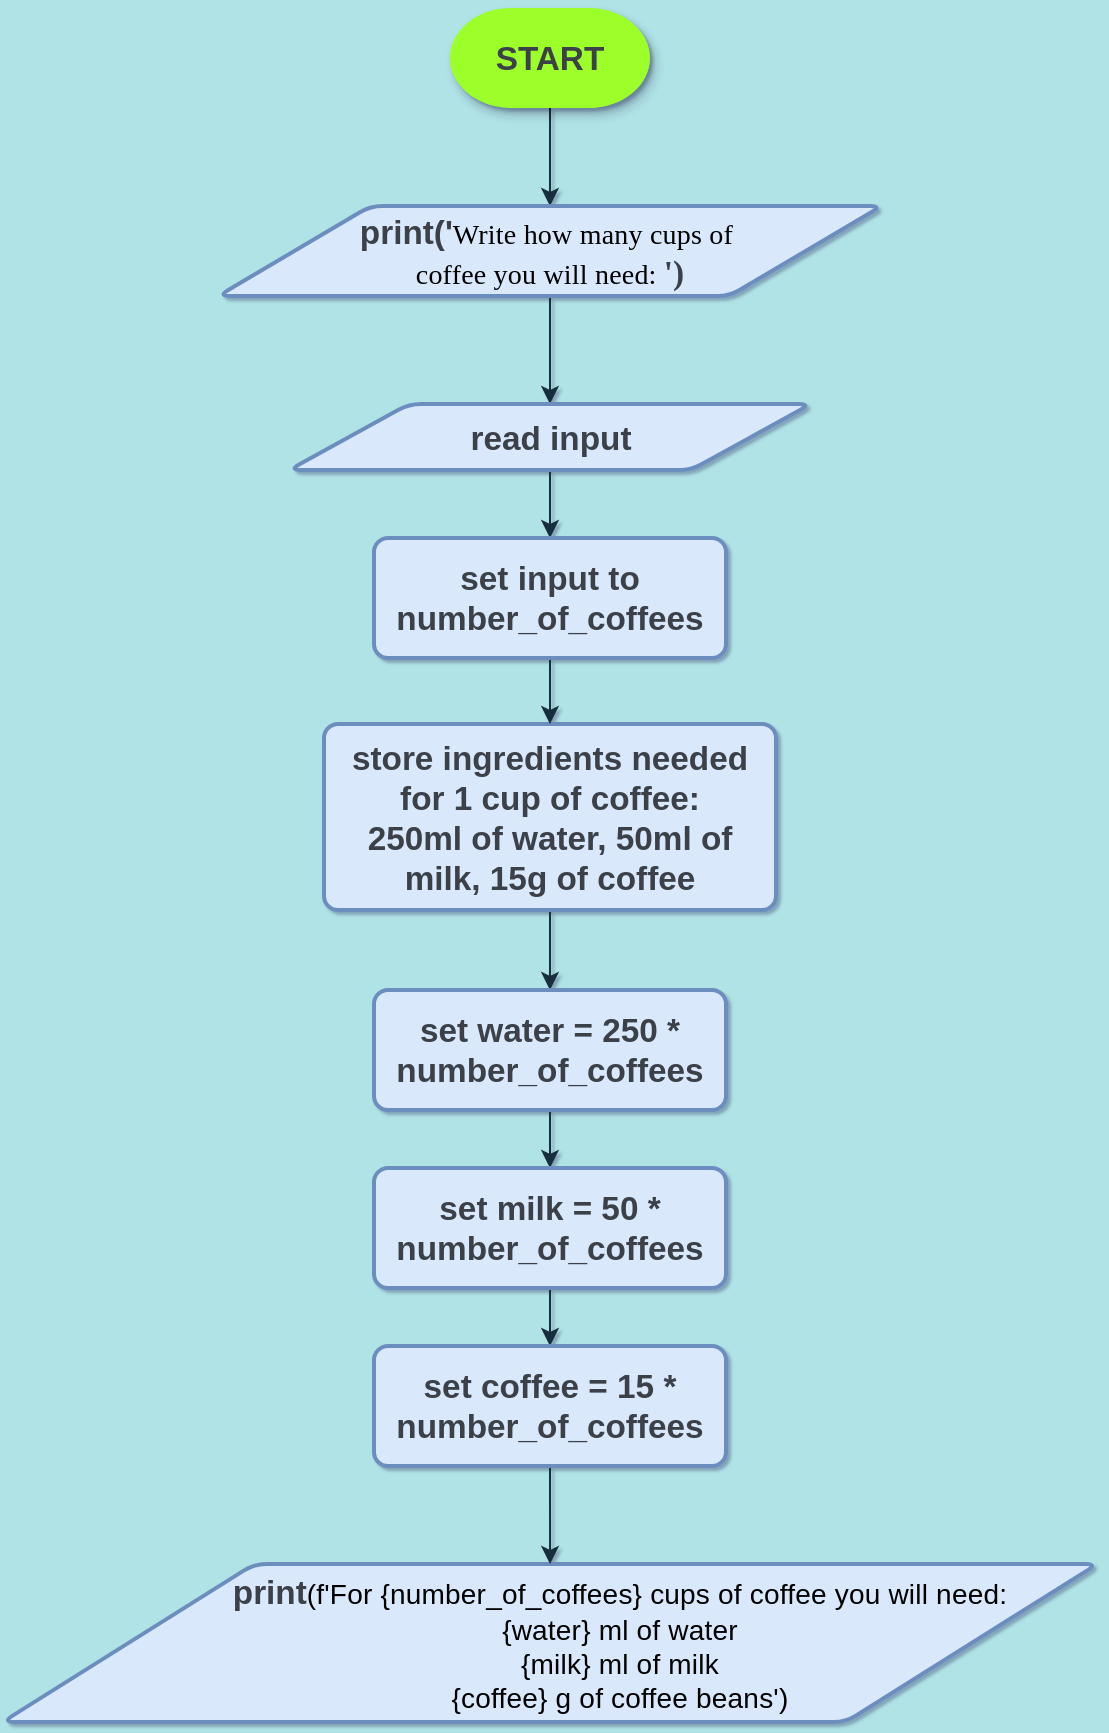 <mxfile version="17.1.4" type="github">
  <diagram id="PytP8Wswj9kthYlsGdSM" name="Page-1">
    <mxGraphModel dx="782" dy="625" grid="0" gridSize="10" guides="1" tooltips="1" connect="1" arrows="1" fold="1" page="0" pageScale="1" pageWidth="827" pageHeight="1169" background="#B0E3E6" math="0" shadow="1">
      <root>
        <mxCell id="0" />
        <mxCell id="1" parent="0" />
        <mxCell id="hGJVld8CSl8fJOH9gkfD-3" value="" style="edgeStyle=orthogonalEdgeStyle;curved=0;rounded=1;sketch=0;orthogonalLoop=1;jettySize=auto;html=1;fontFamily=Verdana;fontColor=#1A1A1A;strokeColor=#182E3E;" edge="1" parent="1" source="hGJVld8CSl8fJOH9gkfD-1" target="hGJVld8CSl8fJOH9gkfD-2">
          <mxGeometry relative="1" as="geometry" />
        </mxCell>
        <mxCell id="hGJVld8CSl8fJOH9gkfD-1" value="&lt;span data-lucid-type=&quot;application/vnd.lucid.text&quot; data-lucid-content=&quot;{&amp;#34;t&amp;#34;:&amp;#34;STOP&amp;#34;,&amp;#34;m&amp;#34;:[{&amp;#34;s&amp;#34;:0,&amp;#34;n&amp;#34;:&amp;#34;b&amp;#34;,&amp;#34;v&amp;#34;:true,&amp;#34;e&amp;#34;:4},{&amp;#34;s&amp;#34;:0,&amp;#34;n&amp;#34;:&amp;#34;c&amp;#34;,&amp;#34;v&amp;#34;:&amp;#34;3a414aff&amp;#34;,&amp;#34;e&amp;#34;:4},{&amp;#34;s&amp;#34;:0,&amp;#34;n&amp;#34;:&amp;#34;f&amp;#34;,&amp;#34;v&amp;#34;:&amp;#34;Orbitron&amp;#34;,&amp;#34;e&amp;#34;:4},{&amp;#34;s&amp;#34;:0,&amp;#34;n&amp;#34;:&amp;#34;fc&amp;#34;,&amp;#34;v&amp;#34;:&amp;#34;Bold&amp;#34;,&amp;#34;e&amp;#34;:4},{&amp;#34;s&amp;#34;:0,&amp;#34;n&amp;#34;:&amp;#34;fid&amp;#34;,&amp;#34;v&amp;#34;:1706,&amp;#34;e&amp;#34;:4},{&amp;#34;s&amp;#34;:0,&amp;#34;n&amp;#34;:&amp;#34;s&amp;#34;,&amp;#34;v&amp;#34;:22.222,&amp;#34;e&amp;#34;:4}]}&quot;&gt;&lt;span style=&quot;font-weight: bold ; color: #3a414a ; font-size: 16.667px&quot;&gt;START&lt;/span&gt;&lt;/span&gt;" style="strokeWidth=4;html=1;shape=mxgraph.flowchart.terminator;whiteSpace=wrap;fillColor=#9CFF2B;fontColor=#ffffff;strokeColor=none;shadow=1;sketch=0;rounded=0;gradientColor=none;" vertex="1" parent="1">
          <mxGeometry x="247" y="72" width="100" height="50" as="geometry" />
        </mxCell>
        <mxCell id="hGJVld8CSl8fJOH9gkfD-6" value="" style="edgeStyle=orthogonalEdgeStyle;curved=0;rounded=1;sketch=0;orthogonalLoop=1;jettySize=auto;html=1;fontFamily=Verdana;fontColor=#1A1A1A;strokeColor=#182E3E;" edge="1" parent="1" source="hGJVld8CSl8fJOH9gkfD-2" target="hGJVld8CSl8fJOH9gkfD-5">
          <mxGeometry relative="1" as="geometry" />
        </mxCell>
        <mxCell id="hGJVld8CSl8fJOH9gkfD-2" value="&lt;span data-lucid-type=&quot;application/vnd.lucid.text&quot; data-lucid-content=&quot;{&amp;#34;t&amp;#34;:&amp;#34;print(&#39;Hello {name}&#39;)&amp;#34;,&amp;#34;m&amp;#34;:[{&amp;#34;s&amp;#34;:0,&amp;#34;n&amp;#34;:&amp;#34;a&amp;#34;,&amp;#34;v&amp;#34;:&amp;#34;center&amp;#34;},{&amp;#34;s&amp;#34;:0,&amp;#34;n&amp;#34;:&amp;#34;f&amp;#34;,&amp;#34;v&amp;#34;:&amp;#34;Orbitron&amp;#34;,&amp;#34;e&amp;#34;:21},{&amp;#34;s&amp;#34;:0,&amp;#34;n&amp;#34;:&amp;#34;fc&amp;#34;,&amp;#34;v&amp;#34;:&amp;#34;Bold&amp;#34;,&amp;#34;e&amp;#34;:21},{&amp;#34;s&amp;#34;:0,&amp;#34;n&amp;#34;:&amp;#34;fid&amp;#34;,&amp;#34;v&amp;#34;:1706,&amp;#34;e&amp;#34;:21},{&amp;#34;s&amp;#34;:0,&amp;#34;n&amp;#34;:&amp;#34;b&amp;#34;,&amp;#34;v&amp;#34;:true,&amp;#34;e&amp;#34;:21},{&amp;#34;s&amp;#34;:0,&amp;#34;n&amp;#34;:&amp;#34;s&amp;#34;,&amp;#34;v&amp;#34;:22.222,&amp;#34;e&amp;#34;:21},{&amp;#34;s&amp;#34;:0,&amp;#34;n&amp;#34;:&amp;#34;c&amp;#34;,&amp;#34;v&amp;#34;:&amp;#34;3a414aff&amp;#34;,&amp;#34;e&amp;#34;:21}]}&quot;&gt;&lt;span style=&quot;font-weight: bold ; font-size: 16.667px ; color: rgb(58 , 65 , 74)&quot;&gt;print(&#39;&lt;/span&gt;&lt;font face=&quot;Verdana&quot;&gt;&lt;span style=&quot;color: rgb(0 , 0 , 0) ; font-size: 14px ; letter-spacing: 0.1px ; text-align: left&quot;&gt;Write&amp;nbsp;how&amp;nbsp;many&amp;nbsp;cups of&amp;nbsp;&lt;br&gt;coffee&amp;nbsp;you&amp;nbsp;will&amp;nbsp;need:&amp;nbsp;&lt;/span&gt;&lt;span style=&quot;font-weight: bold ; font-size: 16.667px ; color: rgb(58 , 65 , 74)&quot;&gt;&#39;)&lt;/span&gt;&lt;/font&gt;&lt;/span&gt;" style="shape=parallelogram;html=1;strokeWidth=2;perimeter=parallelogramPerimeter;whiteSpace=wrap;rounded=1;arcSize=12;size=0.23;labelBackgroundColor=none;labelBorderColor=none;comic=0;fontFamily=Helvetica;fontSize=12;fillColor=#dae8fc;strokeColor=#6c8ebf;sketch=0;fontColor=#1A1A1A;" vertex="1" parent="1">
          <mxGeometry x="131" y="171" width="332" height="45" as="geometry" />
        </mxCell>
        <mxCell id="hGJVld8CSl8fJOH9gkfD-14" value="" style="edgeStyle=orthogonalEdgeStyle;curved=0;rounded=1;sketch=0;orthogonalLoop=1;jettySize=auto;html=1;fontFamily=Verdana;fontColor=#1A1A1A;strokeColor=#182E3E;" edge="1" parent="1" source="hGJVld8CSl8fJOH9gkfD-5" target="hGJVld8CSl8fJOH9gkfD-9">
          <mxGeometry relative="1" as="geometry" />
        </mxCell>
        <mxCell id="hGJVld8CSl8fJOH9gkfD-5" value="&lt;span data-lucid-type=&quot;application/vnd.lucid.text&quot; data-lucid-content=&quot;{&amp;#34;t&amp;#34;:&amp;#34;print(&#39;Hello {name}&#39;)&amp;#34;,&amp;#34;m&amp;#34;:[{&amp;#34;s&amp;#34;:0,&amp;#34;n&amp;#34;:&amp;#34;a&amp;#34;,&amp;#34;v&amp;#34;:&amp;#34;center&amp;#34;},{&amp;#34;s&amp;#34;:0,&amp;#34;n&amp;#34;:&amp;#34;f&amp;#34;,&amp;#34;v&amp;#34;:&amp;#34;Orbitron&amp;#34;,&amp;#34;e&amp;#34;:21},{&amp;#34;s&amp;#34;:0,&amp;#34;n&amp;#34;:&amp;#34;fc&amp;#34;,&amp;#34;v&amp;#34;:&amp;#34;Bold&amp;#34;,&amp;#34;e&amp;#34;:21},{&amp;#34;s&amp;#34;:0,&amp;#34;n&amp;#34;:&amp;#34;fid&amp;#34;,&amp;#34;v&amp;#34;:1706,&amp;#34;e&amp;#34;:21},{&amp;#34;s&amp;#34;:0,&amp;#34;n&amp;#34;:&amp;#34;b&amp;#34;,&amp;#34;v&amp;#34;:true,&amp;#34;e&amp;#34;:21},{&amp;#34;s&amp;#34;:0,&amp;#34;n&amp;#34;:&amp;#34;s&amp;#34;,&amp;#34;v&amp;#34;:22.222,&amp;#34;e&amp;#34;:21},{&amp;#34;s&amp;#34;:0,&amp;#34;n&amp;#34;:&amp;#34;c&amp;#34;,&amp;#34;v&amp;#34;:&amp;#34;3a414aff&amp;#34;,&amp;#34;e&amp;#34;:21}]}&quot;&gt;&lt;span style=&quot;font-weight: bold ; font-size: 16.667px ; color: rgb(58 , 65 , 74)&quot;&gt;read input&lt;/span&gt;&lt;/span&gt;" style="shape=parallelogram;html=1;strokeWidth=2;perimeter=parallelogramPerimeter;whiteSpace=wrap;rounded=1;arcSize=12;size=0.23;labelBackgroundColor=none;labelBorderColor=none;comic=0;fontFamily=Helvetica;fontSize=12;fillColor=#dae8fc;strokeColor=#6c8ebf;sketch=0;fontColor=#1A1A1A;" vertex="1" parent="1">
          <mxGeometry x="166.5" y="270" width="261" height="33" as="geometry" />
        </mxCell>
        <mxCell id="hGJVld8CSl8fJOH9gkfD-18" style="edgeStyle=orthogonalEdgeStyle;curved=0;rounded=1;sketch=0;orthogonalLoop=1;jettySize=auto;html=1;fontFamily=Verdana;fontColor=#1A1A1A;strokeColor=#182E3E;" edge="1" parent="1" source="hGJVld8CSl8fJOH9gkfD-7" target="hGJVld8CSl8fJOH9gkfD-11">
          <mxGeometry relative="1" as="geometry" />
        </mxCell>
        <mxCell id="hGJVld8CSl8fJOH9gkfD-7" value="&lt;span data-lucid-type=&quot;application/vnd.lucid.text&quot; data-lucid-content=&quot;{&amp;#34;t&amp;#34;:&amp;#34;set starting_poin = 0&amp;#34;,&amp;#34;m&amp;#34;:[{&amp;#34;s&amp;#34;:0,&amp;#34;n&amp;#34;:&amp;#34;a&amp;#34;,&amp;#34;v&amp;#34;:&amp;#34;center&amp;#34;},{&amp;#34;s&amp;#34;:0,&amp;#34;n&amp;#34;:&amp;#34;p&amp;#34;,&amp;#34;v&amp;#34;:1.2},{&amp;#34;s&amp;#34;:0,&amp;#34;n&amp;#34;:&amp;#34;b&amp;#34;,&amp;#34;v&amp;#34;:true,&amp;#34;e&amp;#34;:21},{&amp;#34;s&amp;#34;:0,&amp;#34;n&amp;#34;:&amp;#34;c&amp;#34;,&amp;#34;v&amp;#34;:&amp;#34;3a414aff&amp;#34;,&amp;#34;e&amp;#34;:21},{&amp;#34;s&amp;#34;:0,&amp;#34;n&amp;#34;:&amp;#34;f&amp;#34;,&amp;#34;v&amp;#34;:&amp;#34;Orbitron&amp;#34;,&amp;#34;e&amp;#34;:21},{&amp;#34;s&amp;#34;:0,&amp;#34;n&amp;#34;:&amp;#34;fc&amp;#34;,&amp;#34;v&amp;#34;:&amp;#34;Bold&amp;#34;,&amp;#34;e&amp;#34;:21},{&amp;#34;s&amp;#34;:0,&amp;#34;n&amp;#34;:&amp;#34;fid&amp;#34;,&amp;#34;v&amp;#34;:1706,&amp;#34;e&amp;#34;:21},{&amp;#34;s&amp;#34;:0,&amp;#34;n&amp;#34;:&amp;#34;s&amp;#34;,&amp;#34;v&amp;#34;:22.222,&amp;#34;e&amp;#34;:21}]}&quot;&gt;&lt;font color=&quot;#3a414a&quot;&gt;&lt;span style=&quot;font-size: 16.667px&quot;&gt;&lt;b&gt;store ingredients&amp;nbsp;needed for 1 cup of coffee:&lt;/b&gt;&lt;/span&gt;&lt;/font&gt;&lt;br&gt;&lt;font color=&quot;#3a414a&quot;&gt;&lt;span style=&quot;font-size: 16.667px&quot;&gt;&lt;b&gt;250ml of water, 50ml of milk, 15g of coffee&lt;/b&gt;&lt;/span&gt;&lt;/font&gt;&lt;br&gt;&lt;/span&gt;" style="rounded=1;whiteSpace=wrap;html=1;absoluteArcSize=1;arcSize=14;strokeWidth=2;fillColor=#dae8fc;strokeColor=#6c8ebf;labelBackgroundColor=none;labelBorderColor=none;fontFamily=Helvetica;fontSize=14;fontColor=default;sketch=0;" vertex="1" parent="1">
          <mxGeometry x="184" y="430" width="226" height="93" as="geometry" />
        </mxCell>
        <mxCell id="hGJVld8CSl8fJOH9gkfD-15" value="" style="edgeStyle=orthogonalEdgeStyle;curved=0;rounded=1;sketch=0;orthogonalLoop=1;jettySize=auto;html=1;fontFamily=Verdana;fontColor=#1A1A1A;strokeColor=#182E3E;" edge="1" parent="1" source="hGJVld8CSl8fJOH9gkfD-9" target="hGJVld8CSl8fJOH9gkfD-7">
          <mxGeometry relative="1" as="geometry" />
        </mxCell>
        <mxCell id="hGJVld8CSl8fJOH9gkfD-9" value="&lt;span data-lucid-type=&quot;application/vnd.lucid.text&quot; data-lucid-content=&quot;{&amp;#34;t&amp;#34;:&amp;#34;set starting_poin = 0&amp;#34;,&amp;#34;m&amp;#34;:[{&amp;#34;s&amp;#34;:0,&amp;#34;n&amp;#34;:&amp;#34;a&amp;#34;,&amp;#34;v&amp;#34;:&amp;#34;center&amp;#34;},{&amp;#34;s&amp;#34;:0,&amp;#34;n&amp;#34;:&amp;#34;p&amp;#34;,&amp;#34;v&amp;#34;:1.2},{&amp;#34;s&amp;#34;:0,&amp;#34;n&amp;#34;:&amp;#34;b&amp;#34;,&amp;#34;v&amp;#34;:true,&amp;#34;e&amp;#34;:21},{&amp;#34;s&amp;#34;:0,&amp;#34;n&amp;#34;:&amp;#34;c&amp;#34;,&amp;#34;v&amp;#34;:&amp;#34;3a414aff&amp;#34;,&amp;#34;e&amp;#34;:21},{&amp;#34;s&amp;#34;:0,&amp;#34;n&amp;#34;:&amp;#34;f&amp;#34;,&amp;#34;v&amp;#34;:&amp;#34;Orbitron&amp;#34;,&amp;#34;e&amp;#34;:21},{&amp;#34;s&amp;#34;:0,&amp;#34;n&amp;#34;:&amp;#34;fc&amp;#34;,&amp;#34;v&amp;#34;:&amp;#34;Bold&amp;#34;,&amp;#34;e&amp;#34;:21},{&amp;#34;s&amp;#34;:0,&amp;#34;n&amp;#34;:&amp;#34;fid&amp;#34;,&amp;#34;v&amp;#34;:1706,&amp;#34;e&amp;#34;:21},{&amp;#34;s&amp;#34;:0,&amp;#34;n&amp;#34;:&amp;#34;s&amp;#34;,&amp;#34;v&amp;#34;:22.222,&amp;#34;e&amp;#34;:21}]}&quot;&gt;&lt;span style=&quot;font-weight: bold ; color: rgb(58 , 65 , 74) ; font-size: 16.667px&quot;&gt;set input to number_of_coffees&lt;/span&gt;&lt;/span&gt;" style="rounded=1;whiteSpace=wrap;html=1;absoluteArcSize=1;arcSize=14;strokeWidth=2;fillColor=#dae8fc;strokeColor=#6c8ebf;labelBackgroundColor=none;labelBorderColor=none;fontFamily=Helvetica;fontSize=14;fontColor=default;sketch=0;" vertex="1" parent="1">
          <mxGeometry x="209" y="337" width="176" height="60" as="geometry" />
        </mxCell>
        <mxCell id="hGJVld8CSl8fJOH9gkfD-10" value="&lt;span style=&quot;box-sizing: border-box ; color: rgb(0 , 0 , 0) ; font-family: , &amp;#34;menlo&amp;#34; , &amp;#34;monaco&amp;#34; , &amp;#34;consolas&amp;#34; , &amp;#34;liberation mono&amp;#34; , &amp;#34;courier new&amp;#34; , monospace ; font-size: 14px ; letter-spacing: 0.1px ; text-align: left&quot;&gt;&lt;span style=&quot;color: rgb(58 , 65 , 74) ; font-size: 16.667px ; font-weight: 700 ; letter-spacing: normal ; text-align: center&quot;&gt;print&lt;/span&gt;(f&#39;For {number_of_coffees} cups&amp;nbsp;of&amp;nbsp;coffee&amp;nbsp;you&amp;nbsp;will&amp;nbsp;need:&lt;/span&gt;&lt;br style=&quot;box-sizing: border-box ; color: rgb(0 , 0 , 0) ; font-family: , &amp;#34;menlo&amp;#34; , &amp;#34;monaco&amp;#34; , &amp;#34;consolas&amp;#34; , &amp;#34;liberation mono&amp;#34; , &amp;#34;courier new&amp;#34; , monospace ; font-size: 14px ; letter-spacing: 0.1px ; text-align: left&quot;&gt;&lt;span style=&quot;box-sizing: border-box ; color: rgb(0 , 0 , 0) ; font-family: , &amp;#34;menlo&amp;#34; , &amp;#34;monaco&amp;#34; , &amp;#34;consolas&amp;#34; , &amp;#34;liberation mono&amp;#34; , &amp;#34;courier new&amp;#34; , monospace ; font-size: 14px ; letter-spacing: 0.1px ; text-align: left&quot;&gt;{water} ml&amp;nbsp;of&amp;nbsp;water&lt;/span&gt;&lt;br style=&quot;box-sizing: border-box ; color: rgb(0 , 0 , 0) ; font-family: , &amp;#34;menlo&amp;#34; , &amp;#34;monaco&amp;#34; , &amp;#34;consolas&amp;#34; , &amp;#34;liberation mono&amp;#34; , &amp;#34;courier new&amp;#34; , monospace ; font-size: 14px ; letter-spacing: 0.1px ; text-align: left&quot;&gt;&lt;span style=&quot;box-sizing: border-box ; color: rgb(0 , 0 , 0) ; font-family: , &amp;#34;menlo&amp;#34; , &amp;#34;monaco&amp;#34; , &amp;#34;consolas&amp;#34; , &amp;#34;liberation mono&amp;#34; , &amp;#34;courier new&amp;#34; , monospace ; font-size: 14px ; letter-spacing: 0.1px ; text-align: left&quot;&gt;{milk} ml&amp;nbsp;of&amp;nbsp;milk&lt;/span&gt;&lt;br style=&quot;box-sizing: border-box ; color: rgb(0 , 0 , 0) ; font-family: , &amp;#34;menlo&amp;#34; , &amp;#34;monaco&amp;#34; , &amp;#34;consolas&amp;#34; , &amp;#34;liberation mono&amp;#34; , &amp;#34;courier new&amp;#34; , monospace ; font-size: 14px ; letter-spacing: 0.1px ; text-align: left&quot;&gt;&lt;span style=&quot;box-sizing: border-box ; color: rgb(0 , 0 , 0) ; font-family: , &amp;#34;menlo&amp;#34; , &amp;#34;monaco&amp;#34; , &amp;#34;consolas&amp;#34; , &amp;#34;liberation mono&amp;#34; , &amp;#34;courier new&amp;#34; , monospace ; font-size: 14px ; letter-spacing: 0.1px ; text-align: left&quot;&gt;{coffee} g&amp;nbsp;of&amp;nbsp;coffee&amp;nbsp;beans&#39;)&lt;/span&gt;" style="shape=parallelogram;html=1;strokeWidth=2;perimeter=parallelogramPerimeter;whiteSpace=wrap;rounded=1;arcSize=12;size=0.23;labelBackgroundColor=none;labelBorderColor=none;comic=0;fontFamily=Helvetica;fontSize=12;fillColor=#dae8fc;strokeColor=#6c8ebf;sketch=0;fontColor=#1A1A1A;spacing=0;spacingRight=-70;" vertex="1" parent="1">
          <mxGeometry x="23.25" y="850" width="547.5" height="79" as="geometry" />
        </mxCell>
        <mxCell id="hGJVld8CSl8fJOH9gkfD-20" style="edgeStyle=orthogonalEdgeStyle;curved=0;rounded=1;sketch=0;orthogonalLoop=1;jettySize=auto;html=1;fontFamily=Verdana;fontColor=#1A1A1A;strokeColor=#182E3E;" edge="1" parent="1" source="hGJVld8CSl8fJOH9gkfD-11" target="hGJVld8CSl8fJOH9gkfD-12">
          <mxGeometry relative="1" as="geometry" />
        </mxCell>
        <mxCell id="hGJVld8CSl8fJOH9gkfD-11" value="&lt;span data-lucid-type=&quot;application/vnd.lucid.text&quot; data-lucid-content=&quot;{&amp;#34;t&amp;#34;:&amp;#34;set starting_poin = 0&amp;#34;,&amp;#34;m&amp;#34;:[{&amp;#34;s&amp;#34;:0,&amp;#34;n&amp;#34;:&amp;#34;a&amp;#34;,&amp;#34;v&amp;#34;:&amp;#34;center&amp;#34;},{&amp;#34;s&amp;#34;:0,&amp;#34;n&amp;#34;:&amp;#34;p&amp;#34;,&amp;#34;v&amp;#34;:1.2},{&amp;#34;s&amp;#34;:0,&amp;#34;n&amp;#34;:&amp;#34;b&amp;#34;,&amp;#34;v&amp;#34;:true,&amp;#34;e&amp;#34;:21},{&amp;#34;s&amp;#34;:0,&amp;#34;n&amp;#34;:&amp;#34;c&amp;#34;,&amp;#34;v&amp;#34;:&amp;#34;3a414aff&amp;#34;,&amp;#34;e&amp;#34;:21},{&amp;#34;s&amp;#34;:0,&amp;#34;n&amp;#34;:&amp;#34;f&amp;#34;,&amp;#34;v&amp;#34;:&amp;#34;Orbitron&amp;#34;,&amp;#34;e&amp;#34;:21},{&amp;#34;s&amp;#34;:0,&amp;#34;n&amp;#34;:&amp;#34;fc&amp;#34;,&amp;#34;v&amp;#34;:&amp;#34;Bold&amp;#34;,&amp;#34;e&amp;#34;:21},{&amp;#34;s&amp;#34;:0,&amp;#34;n&amp;#34;:&amp;#34;fid&amp;#34;,&amp;#34;v&amp;#34;:1706,&amp;#34;e&amp;#34;:21},{&amp;#34;s&amp;#34;:0,&amp;#34;n&amp;#34;:&amp;#34;s&amp;#34;,&amp;#34;v&amp;#34;:22.222,&amp;#34;e&amp;#34;:21}]}&quot;&gt;&lt;span style=&quot;font-weight: bold ; color: rgb(58 , 65 , 74) ; font-size: 16.667px&quot;&gt;set water = 250 * number_of_coffees&lt;/span&gt;&lt;/span&gt;" style="rounded=1;whiteSpace=wrap;html=1;absoluteArcSize=1;arcSize=14;strokeWidth=2;fillColor=#dae8fc;strokeColor=#6c8ebf;labelBackgroundColor=none;labelBorderColor=none;fontFamily=Helvetica;fontSize=14;fontColor=default;sketch=0;" vertex="1" parent="1">
          <mxGeometry x="209" y="563" width="176" height="60" as="geometry" />
        </mxCell>
        <mxCell id="hGJVld8CSl8fJOH9gkfD-21" style="edgeStyle=orthogonalEdgeStyle;curved=0;rounded=1;sketch=0;orthogonalLoop=1;jettySize=auto;html=1;fontFamily=Verdana;fontColor=#1A1A1A;strokeColor=#182E3E;" edge="1" parent="1" source="hGJVld8CSl8fJOH9gkfD-12" target="hGJVld8CSl8fJOH9gkfD-13">
          <mxGeometry relative="1" as="geometry" />
        </mxCell>
        <mxCell id="hGJVld8CSl8fJOH9gkfD-12" value="&lt;span data-lucid-type=&quot;application/vnd.lucid.text&quot; data-lucid-content=&quot;{&amp;#34;t&amp;#34;:&amp;#34;set starting_poin = 0&amp;#34;,&amp;#34;m&amp;#34;:[{&amp;#34;s&amp;#34;:0,&amp;#34;n&amp;#34;:&amp;#34;a&amp;#34;,&amp;#34;v&amp;#34;:&amp;#34;center&amp;#34;},{&amp;#34;s&amp;#34;:0,&amp;#34;n&amp;#34;:&amp;#34;p&amp;#34;,&amp;#34;v&amp;#34;:1.2},{&amp;#34;s&amp;#34;:0,&amp;#34;n&amp;#34;:&amp;#34;b&amp;#34;,&amp;#34;v&amp;#34;:true,&amp;#34;e&amp;#34;:21},{&amp;#34;s&amp;#34;:0,&amp;#34;n&amp;#34;:&amp;#34;c&amp;#34;,&amp;#34;v&amp;#34;:&amp;#34;3a414aff&amp;#34;,&amp;#34;e&amp;#34;:21},{&amp;#34;s&amp;#34;:0,&amp;#34;n&amp;#34;:&amp;#34;f&amp;#34;,&amp;#34;v&amp;#34;:&amp;#34;Orbitron&amp;#34;,&amp;#34;e&amp;#34;:21},{&amp;#34;s&amp;#34;:0,&amp;#34;n&amp;#34;:&amp;#34;fc&amp;#34;,&amp;#34;v&amp;#34;:&amp;#34;Bold&amp;#34;,&amp;#34;e&amp;#34;:21},{&amp;#34;s&amp;#34;:0,&amp;#34;n&amp;#34;:&amp;#34;fid&amp;#34;,&amp;#34;v&amp;#34;:1706,&amp;#34;e&amp;#34;:21},{&amp;#34;s&amp;#34;:0,&amp;#34;n&amp;#34;:&amp;#34;s&amp;#34;,&amp;#34;v&amp;#34;:22.222,&amp;#34;e&amp;#34;:21}]}&quot;&gt;&lt;span style=&quot;font-weight: bold ; color: rgb(58 , 65 , 74) ; font-size: 16.667px&quot;&gt;set milk = 50 * number_of_coffees&lt;/span&gt;&lt;/span&gt;" style="rounded=1;whiteSpace=wrap;html=1;absoluteArcSize=1;arcSize=14;strokeWidth=2;fillColor=#dae8fc;strokeColor=#6c8ebf;labelBackgroundColor=none;labelBorderColor=none;fontFamily=Helvetica;fontSize=14;fontColor=default;sketch=0;" vertex="1" parent="1">
          <mxGeometry x="209" y="652" width="176" height="60" as="geometry" />
        </mxCell>
        <mxCell id="hGJVld8CSl8fJOH9gkfD-22" value="" style="edgeStyle=orthogonalEdgeStyle;curved=0;rounded=1;sketch=0;orthogonalLoop=1;jettySize=auto;html=1;fontFamily=Verdana;fontColor=#1A1A1A;strokeColor=#182E3E;" edge="1" parent="1" source="hGJVld8CSl8fJOH9gkfD-13" target="hGJVld8CSl8fJOH9gkfD-10">
          <mxGeometry relative="1" as="geometry" />
        </mxCell>
        <mxCell id="hGJVld8CSl8fJOH9gkfD-13" value="&lt;span data-lucid-type=&quot;application/vnd.lucid.text&quot; data-lucid-content=&quot;{&amp;#34;t&amp;#34;:&amp;#34;set starting_poin = 0&amp;#34;,&amp;#34;m&amp;#34;:[{&amp;#34;s&amp;#34;:0,&amp;#34;n&amp;#34;:&amp;#34;a&amp;#34;,&amp;#34;v&amp;#34;:&amp;#34;center&amp;#34;},{&amp;#34;s&amp;#34;:0,&amp;#34;n&amp;#34;:&amp;#34;p&amp;#34;,&amp;#34;v&amp;#34;:1.2},{&amp;#34;s&amp;#34;:0,&amp;#34;n&amp;#34;:&amp;#34;b&amp;#34;,&amp;#34;v&amp;#34;:true,&amp;#34;e&amp;#34;:21},{&amp;#34;s&amp;#34;:0,&amp;#34;n&amp;#34;:&amp;#34;c&amp;#34;,&amp;#34;v&amp;#34;:&amp;#34;3a414aff&amp;#34;,&amp;#34;e&amp;#34;:21},{&amp;#34;s&amp;#34;:0,&amp;#34;n&amp;#34;:&amp;#34;f&amp;#34;,&amp;#34;v&amp;#34;:&amp;#34;Orbitron&amp;#34;,&amp;#34;e&amp;#34;:21},{&amp;#34;s&amp;#34;:0,&amp;#34;n&amp;#34;:&amp;#34;fc&amp;#34;,&amp;#34;v&amp;#34;:&amp;#34;Bold&amp;#34;,&amp;#34;e&amp;#34;:21},{&amp;#34;s&amp;#34;:0,&amp;#34;n&amp;#34;:&amp;#34;fid&amp;#34;,&amp;#34;v&amp;#34;:1706,&amp;#34;e&amp;#34;:21},{&amp;#34;s&amp;#34;:0,&amp;#34;n&amp;#34;:&amp;#34;s&amp;#34;,&amp;#34;v&amp;#34;:22.222,&amp;#34;e&amp;#34;:21}]}&quot;&gt;&lt;span style=&quot;font-weight: bold ; color: rgb(58 , 65 , 74) ; font-size: 16.667px&quot;&gt;set coffee = 15 * number_of_coffees&lt;/span&gt;&lt;/span&gt;" style="rounded=1;whiteSpace=wrap;html=1;absoluteArcSize=1;arcSize=14;strokeWidth=2;fillColor=#dae8fc;strokeColor=#6c8ebf;labelBackgroundColor=none;labelBorderColor=none;fontFamily=Helvetica;fontSize=14;fontColor=default;sketch=0;" vertex="1" parent="1">
          <mxGeometry x="209" y="741" width="176" height="60" as="geometry" />
        </mxCell>
      </root>
    </mxGraphModel>
  </diagram>
</mxfile>
